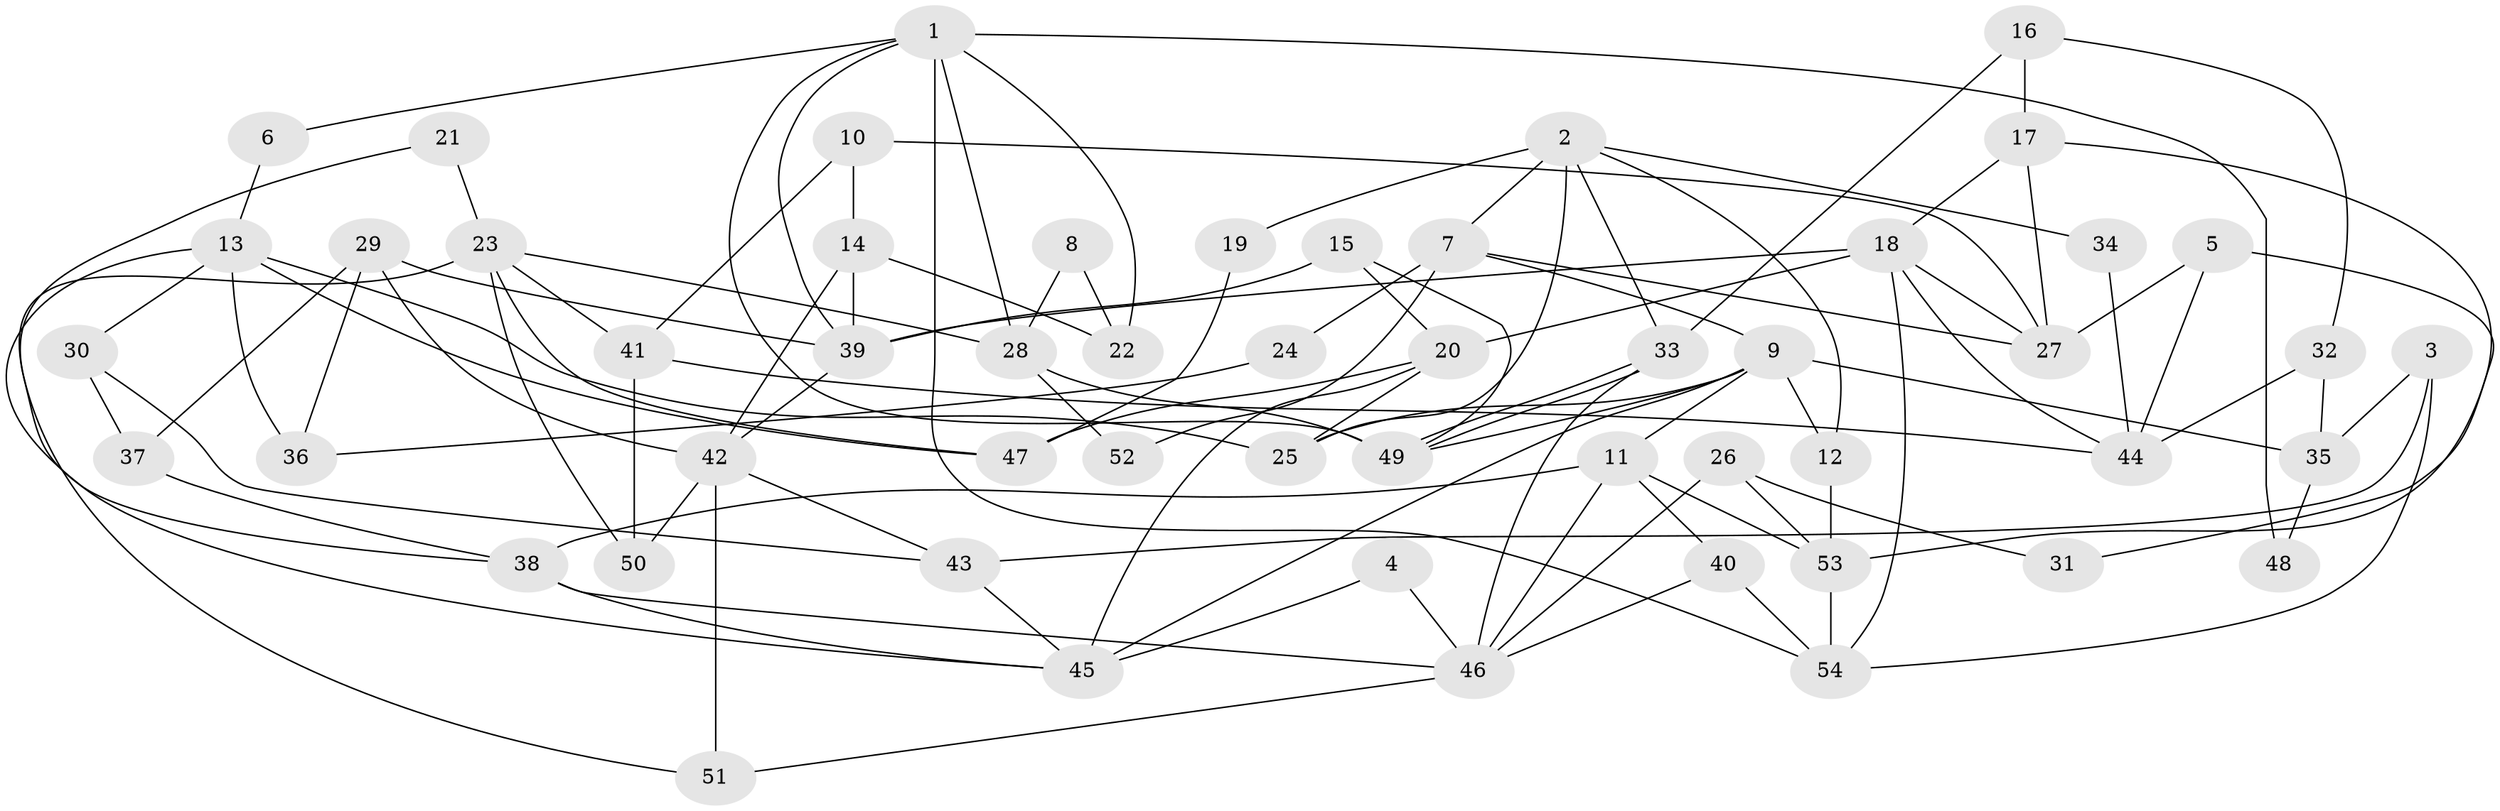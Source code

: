 // Generated by graph-tools (version 1.1) at 2025/50/03/09/25 03:50:02]
// undirected, 54 vertices, 108 edges
graph export_dot {
graph [start="1"]
  node [color=gray90,style=filled];
  1;
  2;
  3;
  4;
  5;
  6;
  7;
  8;
  9;
  10;
  11;
  12;
  13;
  14;
  15;
  16;
  17;
  18;
  19;
  20;
  21;
  22;
  23;
  24;
  25;
  26;
  27;
  28;
  29;
  30;
  31;
  32;
  33;
  34;
  35;
  36;
  37;
  38;
  39;
  40;
  41;
  42;
  43;
  44;
  45;
  46;
  47;
  48;
  49;
  50;
  51;
  52;
  53;
  54;
  1 -- 39;
  1 -- 28;
  1 -- 6;
  1 -- 22;
  1 -- 48;
  1 -- 49;
  1 -- 54;
  2 -- 25;
  2 -- 33;
  2 -- 7;
  2 -- 12;
  2 -- 19;
  2 -- 34;
  3 -- 54;
  3 -- 35;
  3 -- 43;
  4 -- 46;
  4 -- 45;
  5 -- 27;
  5 -- 44;
  5 -- 31;
  6 -- 13;
  7 -- 9;
  7 -- 24;
  7 -- 27;
  7 -- 52;
  8 -- 28;
  8 -- 22;
  9 -- 25;
  9 -- 49;
  9 -- 11;
  9 -- 12;
  9 -- 35;
  9 -- 45;
  10 -- 27;
  10 -- 14;
  10 -- 41;
  11 -- 46;
  11 -- 38;
  11 -- 40;
  11 -- 53;
  12 -- 53;
  13 -- 45;
  13 -- 30;
  13 -- 25;
  13 -- 36;
  13 -- 47;
  14 -- 39;
  14 -- 42;
  14 -- 22;
  15 -- 49;
  15 -- 20;
  15 -- 39;
  16 -- 17;
  16 -- 33;
  16 -- 32;
  17 -- 18;
  17 -- 53;
  17 -- 27;
  18 -- 54;
  18 -- 27;
  18 -- 20;
  18 -- 39;
  18 -- 44;
  19 -- 47;
  20 -- 45;
  20 -- 25;
  20 -- 47;
  21 -- 23;
  21 -- 38;
  23 -- 41;
  23 -- 47;
  23 -- 28;
  23 -- 50;
  23 -- 51;
  24 -- 36;
  26 -- 53;
  26 -- 46;
  26 -- 31;
  28 -- 49;
  28 -- 52;
  29 -- 42;
  29 -- 39;
  29 -- 36;
  29 -- 37;
  30 -- 37;
  30 -- 43;
  32 -- 44;
  32 -- 35;
  33 -- 46;
  33 -- 49;
  33 -- 49;
  34 -- 44;
  35 -- 48;
  37 -- 38;
  38 -- 45;
  38 -- 46;
  39 -- 42;
  40 -- 54;
  40 -- 46;
  41 -- 50;
  41 -- 44;
  42 -- 51;
  42 -- 43;
  42 -- 50;
  43 -- 45;
  46 -- 51;
  53 -- 54;
}
